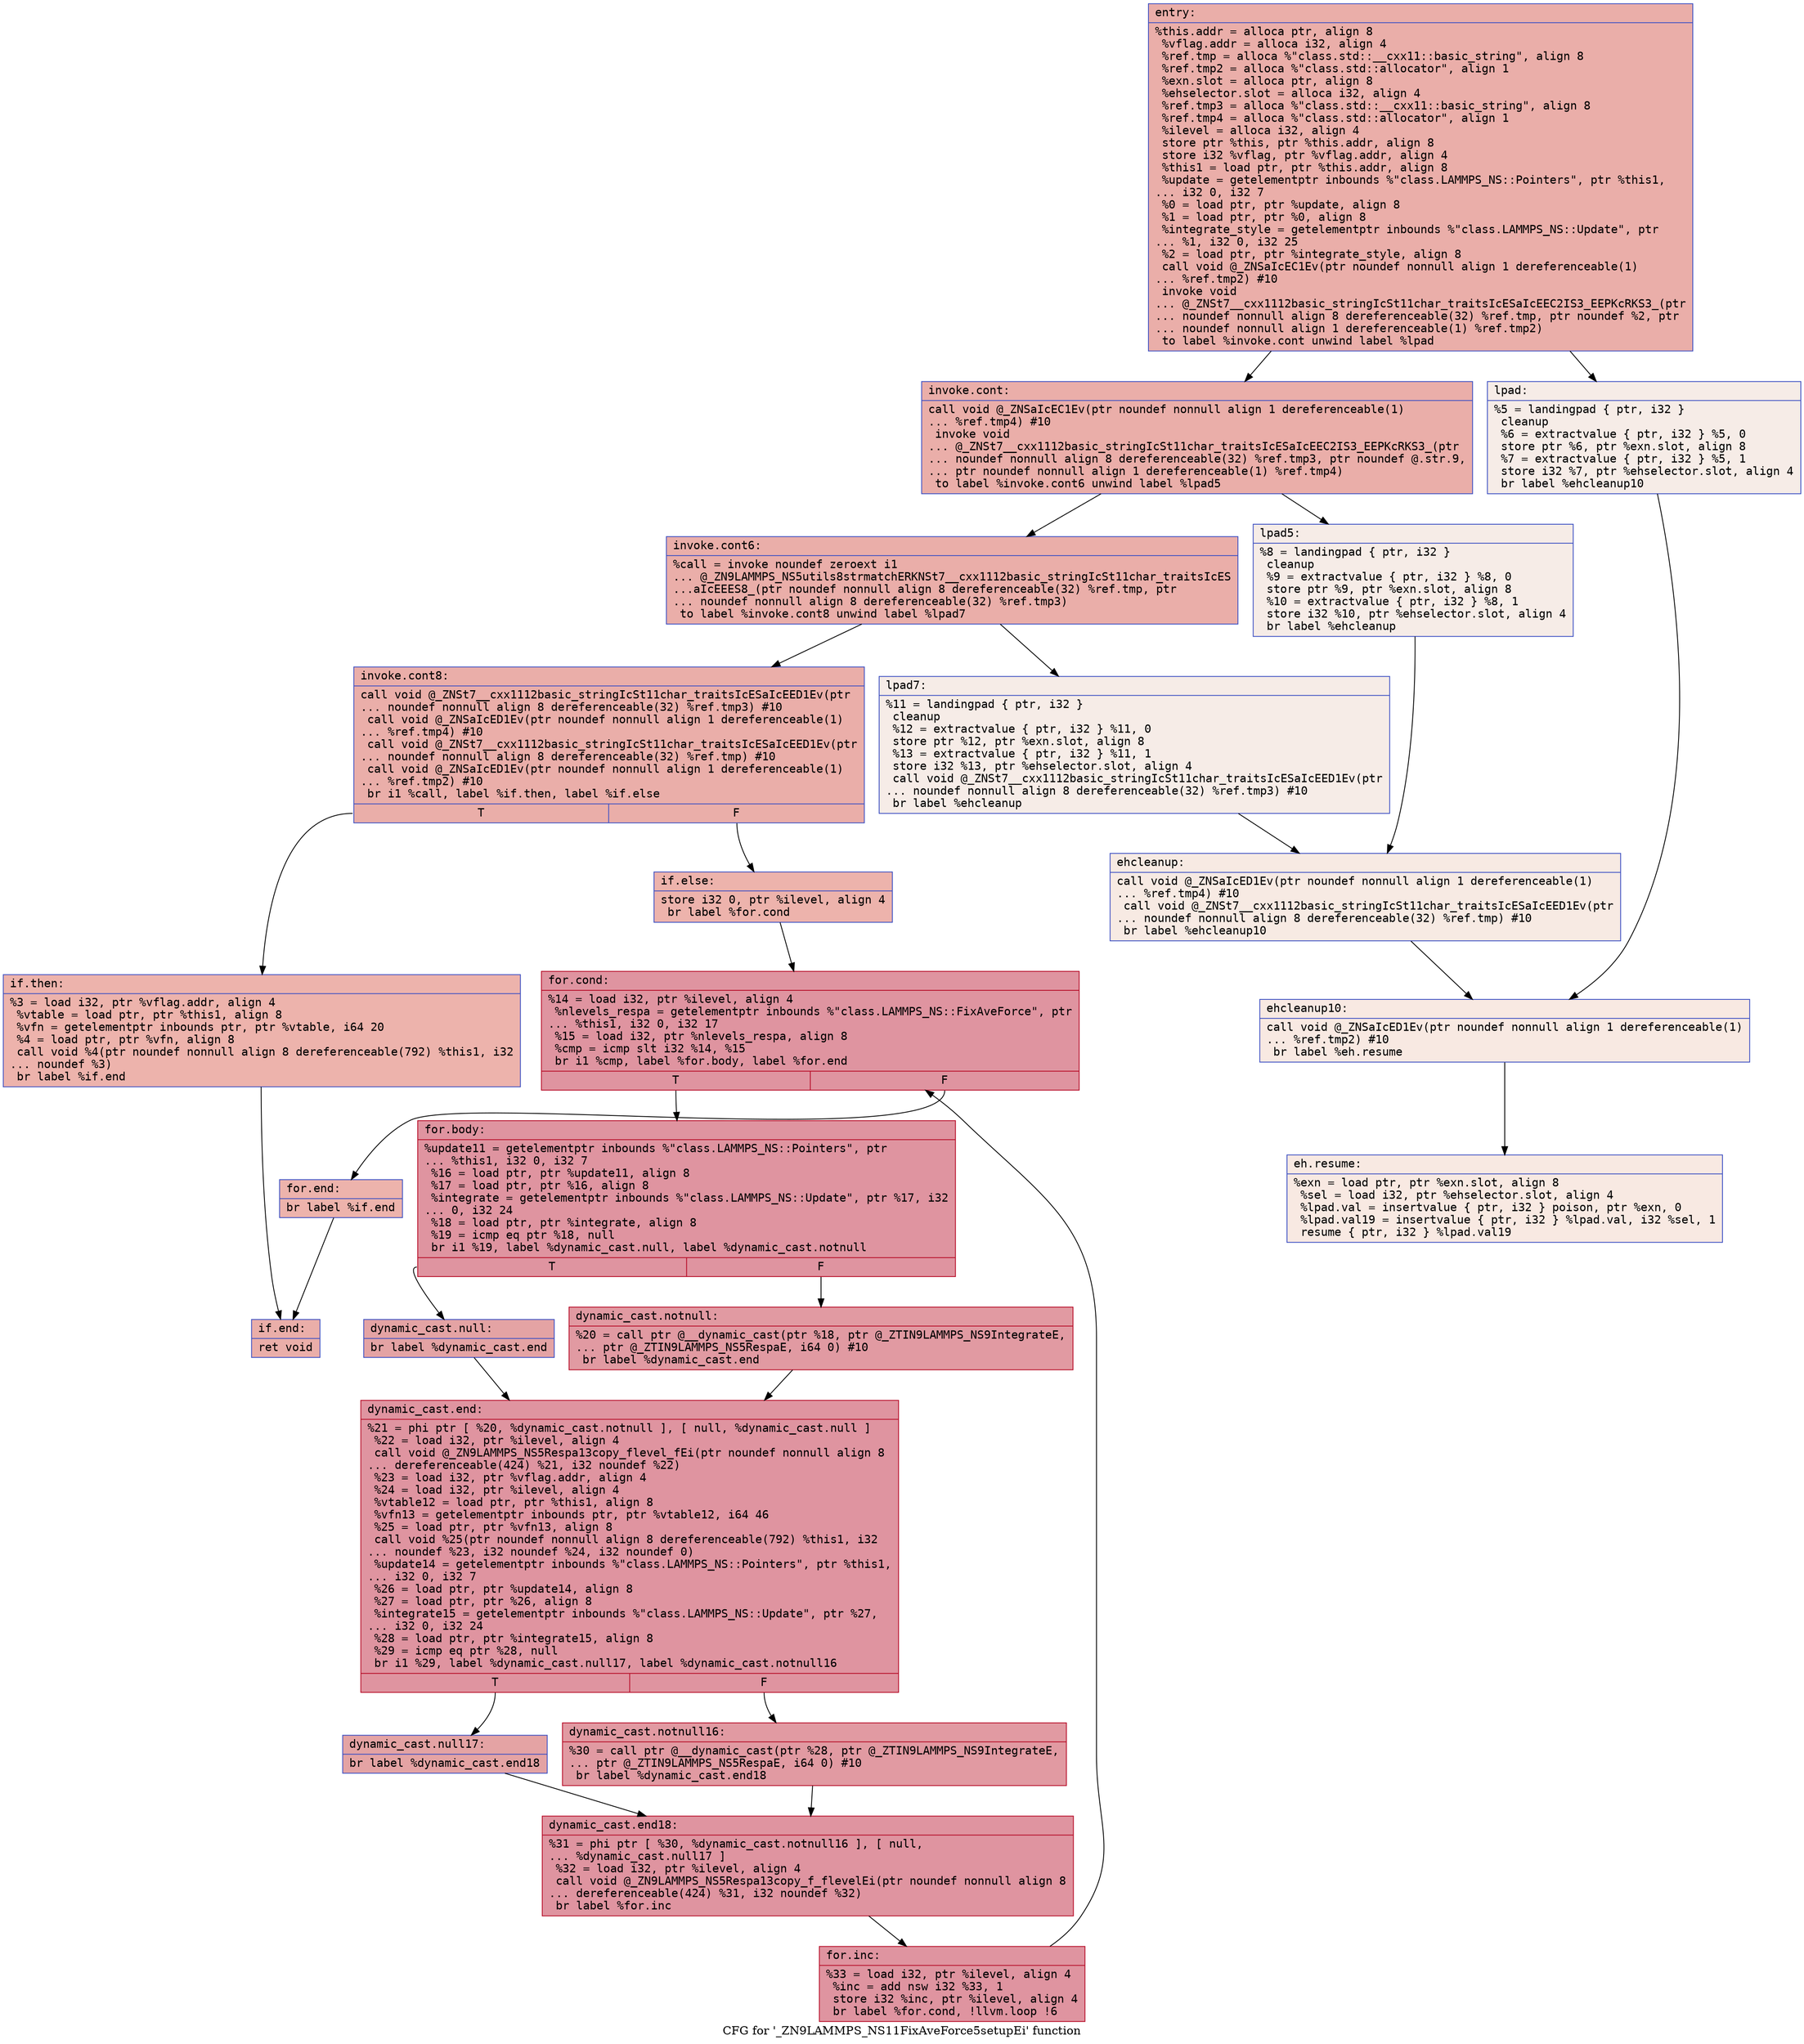 digraph "CFG for '_ZN9LAMMPS_NS11FixAveForce5setupEi' function" {
	label="CFG for '_ZN9LAMMPS_NS11FixAveForce5setupEi' function";

	Node0x55ab5928b5b0 [shape=record,color="#3d50c3ff", style=filled, fillcolor="#d0473d70" fontname="Courier",label="{entry:\l|  %this.addr = alloca ptr, align 8\l  %vflag.addr = alloca i32, align 4\l  %ref.tmp = alloca %\"class.std::__cxx11::basic_string\", align 8\l  %ref.tmp2 = alloca %\"class.std::allocator\", align 1\l  %exn.slot = alloca ptr, align 8\l  %ehselector.slot = alloca i32, align 4\l  %ref.tmp3 = alloca %\"class.std::__cxx11::basic_string\", align 8\l  %ref.tmp4 = alloca %\"class.std::allocator\", align 1\l  %ilevel = alloca i32, align 4\l  store ptr %this, ptr %this.addr, align 8\l  store i32 %vflag, ptr %vflag.addr, align 4\l  %this1 = load ptr, ptr %this.addr, align 8\l  %update = getelementptr inbounds %\"class.LAMMPS_NS::Pointers\", ptr %this1,\l... i32 0, i32 7\l  %0 = load ptr, ptr %update, align 8\l  %1 = load ptr, ptr %0, align 8\l  %integrate_style = getelementptr inbounds %\"class.LAMMPS_NS::Update\", ptr\l... %1, i32 0, i32 25\l  %2 = load ptr, ptr %integrate_style, align 8\l  call void @_ZNSaIcEC1Ev(ptr noundef nonnull align 1 dereferenceable(1)\l... %ref.tmp2) #10\l  invoke void\l... @_ZNSt7__cxx1112basic_stringIcSt11char_traitsIcESaIcEEC2IS3_EEPKcRKS3_(ptr\l... noundef nonnull align 8 dereferenceable(32) %ref.tmp, ptr noundef %2, ptr\l... noundef nonnull align 1 dereferenceable(1) %ref.tmp2)\l          to label %invoke.cont unwind label %lpad\l}"];
	Node0x55ab5928b5b0 -> Node0x55ab59296f00[tooltip="entry -> invoke.cont\nProbability 100.00%" ];
	Node0x55ab5928b5b0 -> Node0x55ab59296f50[tooltip="entry -> lpad\nProbability 0.00%" ];
	Node0x55ab59296f00 [shape=record,color="#3d50c3ff", style=filled, fillcolor="#d0473d70" fontname="Courier",label="{invoke.cont:\l|  call void @_ZNSaIcEC1Ev(ptr noundef nonnull align 1 dereferenceable(1)\l... %ref.tmp4) #10\l  invoke void\l... @_ZNSt7__cxx1112basic_stringIcSt11char_traitsIcESaIcEEC2IS3_EEPKcRKS3_(ptr\l... noundef nonnull align 8 dereferenceable(32) %ref.tmp3, ptr noundef @.str.9,\l... ptr noundef nonnull align 1 dereferenceable(1) %ref.tmp4)\l          to label %invoke.cont6 unwind label %lpad5\l}"];
	Node0x55ab59296f00 -> Node0x55ab59297270[tooltip="invoke.cont -> invoke.cont6\nProbability 100.00%" ];
	Node0x55ab59296f00 -> Node0x55ab592972c0[tooltip="invoke.cont -> lpad5\nProbability 0.00%" ];
	Node0x55ab59297270 [shape=record,color="#3d50c3ff", style=filled, fillcolor="#d0473d70" fontname="Courier",label="{invoke.cont6:\l|  %call = invoke noundef zeroext i1\l... @_ZN9LAMMPS_NS5utils8strmatchERKNSt7__cxx1112basic_stringIcSt11char_traitsIcES\l...aIcEEES8_(ptr noundef nonnull align 8 dereferenceable(32) %ref.tmp, ptr\l... noundef nonnull align 8 dereferenceable(32) %ref.tmp3)\l          to label %invoke.cont8 unwind label %lpad7\l}"];
	Node0x55ab59297270 -> Node0x55ab59297220[tooltip="invoke.cont6 -> invoke.cont8\nProbability 100.00%" ];
	Node0x55ab59297270 -> Node0x55ab592974f0[tooltip="invoke.cont6 -> lpad7\nProbability 0.00%" ];
	Node0x55ab59297220 [shape=record,color="#3d50c3ff", style=filled, fillcolor="#d0473d70" fontname="Courier",label="{invoke.cont8:\l|  call void @_ZNSt7__cxx1112basic_stringIcSt11char_traitsIcESaIcEED1Ev(ptr\l... noundef nonnull align 8 dereferenceable(32) %ref.tmp3) #10\l  call void @_ZNSaIcED1Ev(ptr noundef nonnull align 1 dereferenceable(1)\l... %ref.tmp4) #10\l  call void @_ZNSt7__cxx1112basic_stringIcSt11char_traitsIcESaIcEED1Ev(ptr\l... noundef nonnull align 8 dereferenceable(32) %ref.tmp) #10\l  call void @_ZNSaIcED1Ev(ptr noundef nonnull align 1 dereferenceable(1)\l... %ref.tmp2) #10\l  br i1 %call, label %if.then, label %if.else\l|{<s0>T|<s1>F}}"];
	Node0x55ab59297220:s0 -> Node0x55ab59297b50[tooltip="invoke.cont8 -> if.then\nProbability 50.00%" ];
	Node0x55ab59297220:s1 -> Node0x55ab59297ba0[tooltip="invoke.cont8 -> if.else\nProbability 50.00%" ];
	Node0x55ab59297b50 [shape=record,color="#3d50c3ff", style=filled, fillcolor="#d6524470" fontname="Courier",label="{if.then:\l|  %3 = load i32, ptr %vflag.addr, align 4\l  %vtable = load ptr, ptr %this1, align 8\l  %vfn = getelementptr inbounds ptr, ptr %vtable, i64 20\l  %4 = load ptr, ptr %vfn, align 8\l  call void %4(ptr noundef nonnull align 8 dereferenceable(792) %this1, i32\l... noundef %3)\l  br label %if.end\l}"];
	Node0x55ab59297b50 -> Node0x55ab59298230[tooltip="if.then -> if.end\nProbability 100.00%" ];
	Node0x55ab59296f50 [shape=record,color="#3d50c3ff", style=filled, fillcolor="#ead5c970" fontname="Courier",label="{lpad:\l|  %5 = landingpad \{ ptr, i32 \}\l          cleanup\l  %6 = extractvalue \{ ptr, i32 \} %5, 0\l  store ptr %6, ptr %exn.slot, align 8\l  %7 = extractvalue \{ ptr, i32 \} %5, 1\l  store i32 %7, ptr %ehselector.slot, align 4\l  br label %ehcleanup10\l}"];
	Node0x55ab59296f50 -> Node0x55ab59298570[tooltip="lpad -> ehcleanup10\nProbability 100.00%" ];
	Node0x55ab592972c0 [shape=record,color="#3d50c3ff", style=filled, fillcolor="#ead5c970" fontname="Courier",label="{lpad5:\l|  %8 = landingpad \{ ptr, i32 \}\l          cleanup\l  %9 = extractvalue \{ ptr, i32 \} %8, 0\l  store ptr %9, ptr %exn.slot, align 8\l  %10 = extractvalue \{ ptr, i32 \} %8, 1\l  store i32 %10, ptr %ehselector.slot, align 4\l  br label %ehcleanup\l}"];
	Node0x55ab592972c0 -> Node0x55ab592988e0[tooltip="lpad5 -> ehcleanup\nProbability 100.00%" ];
	Node0x55ab592974f0 [shape=record,color="#3d50c3ff", style=filled, fillcolor="#ead5c970" fontname="Courier",label="{lpad7:\l|  %11 = landingpad \{ ptr, i32 \}\l          cleanup\l  %12 = extractvalue \{ ptr, i32 \} %11, 0\l  store ptr %12, ptr %exn.slot, align 8\l  %13 = extractvalue \{ ptr, i32 \} %11, 1\l  store i32 %13, ptr %ehselector.slot, align 4\l  call void @_ZNSt7__cxx1112basic_stringIcSt11char_traitsIcESaIcEED1Ev(ptr\l... noundef nonnull align 8 dereferenceable(32) %ref.tmp3) #10\l  br label %ehcleanup\l}"];
	Node0x55ab592974f0 -> Node0x55ab592988e0[tooltip="lpad7 -> ehcleanup\nProbability 100.00%" ];
	Node0x55ab592988e0 [shape=record,color="#3d50c3ff", style=filled, fillcolor="#eed0c070" fontname="Courier",label="{ehcleanup:\l|  call void @_ZNSaIcED1Ev(ptr noundef nonnull align 1 dereferenceable(1)\l... %ref.tmp4) #10\l  call void @_ZNSt7__cxx1112basic_stringIcSt11char_traitsIcESaIcEED1Ev(ptr\l... noundef nonnull align 8 dereferenceable(32) %ref.tmp) #10\l  br label %ehcleanup10\l}"];
	Node0x55ab592988e0 -> Node0x55ab59298570[tooltip="ehcleanup -> ehcleanup10\nProbability 100.00%" ];
	Node0x55ab59298570 [shape=record,color="#3d50c3ff", style=filled, fillcolor="#efcebd70" fontname="Courier",label="{ehcleanup10:\l|  call void @_ZNSaIcED1Ev(ptr noundef nonnull align 1 dereferenceable(1)\l... %ref.tmp2) #10\l  br label %eh.resume\l}"];
	Node0x55ab59298570 -> Node0x55ab592991f0[tooltip="ehcleanup10 -> eh.resume\nProbability 100.00%" ];
	Node0x55ab59297ba0 [shape=record,color="#3d50c3ff", style=filled, fillcolor="#d6524470" fontname="Courier",label="{if.else:\l|  store i32 0, ptr %ilevel, align 4\l  br label %for.cond\l}"];
	Node0x55ab59297ba0 -> Node0x55ab59299350[tooltip="if.else -> for.cond\nProbability 100.00%" ];
	Node0x55ab59299350 [shape=record,color="#b70d28ff", style=filled, fillcolor="#b70d2870" fontname="Courier",label="{for.cond:\l|  %14 = load i32, ptr %ilevel, align 4\l  %nlevels_respa = getelementptr inbounds %\"class.LAMMPS_NS::FixAveForce\", ptr\l... %this1, i32 0, i32 17\l  %15 = load i32, ptr %nlevels_respa, align 8\l  %cmp = icmp slt i32 %14, %15\l  br i1 %cmp, label %for.body, label %for.end\l|{<s0>T|<s1>F}}"];
	Node0x55ab59299350:s0 -> Node0x55ab592996c0[tooltip="for.cond -> for.body\nProbability 96.88%" ];
	Node0x55ab59299350:s1 -> Node0x55ab59299740[tooltip="for.cond -> for.end\nProbability 3.12%" ];
	Node0x55ab592996c0 [shape=record,color="#b70d28ff", style=filled, fillcolor="#b70d2870" fontname="Courier",label="{for.body:\l|  %update11 = getelementptr inbounds %\"class.LAMMPS_NS::Pointers\", ptr\l... %this1, i32 0, i32 7\l  %16 = load ptr, ptr %update11, align 8\l  %17 = load ptr, ptr %16, align 8\l  %integrate = getelementptr inbounds %\"class.LAMMPS_NS::Update\", ptr %17, i32\l... 0, i32 24\l  %18 = load ptr, ptr %integrate, align 8\l  %19 = icmp eq ptr %18, null\l  br i1 %19, label %dynamic_cast.null, label %dynamic_cast.notnull\l|{<s0>T|<s1>F}}"];
	Node0x55ab592996c0:s0 -> Node0x55ab59299c80[tooltip="for.body -> dynamic_cast.null\nProbability 37.50%" ];
	Node0x55ab592996c0:s1 -> Node0x55ab59299d20[tooltip="for.body -> dynamic_cast.notnull\nProbability 62.50%" ];
	Node0x55ab59299d20 [shape=record,color="#b70d28ff", style=filled, fillcolor="#bb1b2c70" fontname="Courier",label="{dynamic_cast.notnull:\l|  %20 = call ptr @__dynamic_cast(ptr %18, ptr @_ZTIN9LAMMPS_NS9IntegrateE,\l... ptr @_ZTIN9LAMMPS_NS5RespaE, i64 0) #10\l  br label %dynamic_cast.end\l}"];
	Node0x55ab59299d20 -> Node0x55ab5929a0c0[tooltip="dynamic_cast.notnull -> dynamic_cast.end\nProbability 100.00%" ];
	Node0x55ab59299c80 [shape=record,color="#3d50c3ff", style=filled, fillcolor="#c32e3170" fontname="Courier",label="{dynamic_cast.null:\l|  br label %dynamic_cast.end\l}"];
	Node0x55ab59299c80 -> Node0x55ab5929a0c0[tooltip="dynamic_cast.null -> dynamic_cast.end\nProbability 100.00%" ];
	Node0x55ab5929a0c0 [shape=record,color="#b70d28ff", style=filled, fillcolor="#b70d2870" fontname="Courier",label="{dynamic_cast.end:\l|  %21 = phi ptr [ %20, %dynamic_cast.notnull ], [ null, %dynamic_cast.null ]\l  %22 = load i32, ptr %ilevel, align 4\l  call void @_ZN9LAMMPS_NS5Respa13copy_flevel_fEi(ptr noundef nonnull align 8\l... dereferenceable(424) %21, i32 noundef %22)\l  %23 = load i32, ptr %vflag.addr, align 4\l  %24 = load i32, ptr %ilevel, align 4\l  %vtable12 = load ptr, ptr %this1, align 8\l  %vfn13 = getelementptr inbounds ptr, ptr %vtable12, i64 46\l  %25 = load ptr, ptr %vfn13, align 8\l  call void %25(ptr noundef nonnull align 8 dereferenceable(792) %this1, i32\l... noundef %23, i32 noundef %24, i32 noundef 0)\l  %update14 = getelementptr inbounds %\"class.LAMMPS_NS::Pointers\", ptr %this1,\l... i32 0, i32 7\l  %26 = load ptr, ptr %update14, align 8\l  %27 = load ptr, ptr %26, align 8\l  %integrate15 = getelementptr inbounds %\"class.LAMMPS_NS::Update\", ptr %27,\l... i32 0, i32 24\l  %28 = load ptr, ptr %integrate15, align 8\l  %29 = icmp eq ptr %28, null\l  br i1 %29, label %dynamic_cast.null17, label %dynamic_cast.notnull16\l|{<s0>T|<s1>F}}"];
	Node0x55ab5929a0c0:s0 -> Node0x55ab5929ad30[tooltip="dynamic_cast.end -> dynamic_cast.null17\nProbability 37.50%" ];
	Node0x55ab5929a0c0:s1 -> Node0x55ab5929ae10[tooltip="dynamic_cast.end -> dynamic_cast.notnull16\nProbability 62.50%" ];
	Node0x55ab5929ae10 [shape=record,color="#b70d28ff", style=filled, fillcolor="#bb1b2c70" fontname="Courier",label="{dynamic_cast.notnull16:\l|  %30 = call ptr @__dynamic_cast(ptr %28, ptr @_ZTIN9LAMMPS_NS9IntegrateE,\l... ptr @_ZTIN9LAMMPS_NS5RespaE, i64 0) #10\l  br label %dynamic_cast.end18\l}"];
	Node0x55ab5929ae10 -> Node0x55ab5929b160[tooltip="dynamic_cast.notnull16 -> dynamic_cast.end18\nProbability 100.00%" ];
	Node0x55ab5929ad30 [shape=record,color="#3d50c3ff", style=filled, fillcolor="#c32e3170" fontname="Courier",label="{dynamic_cast.null17:\l|  br label %dynamic_cast.end18\l}"];
	Node0x55ab5929ad30 -> Node0x55ab5929b160[tooltip="dynamic_cast.null17 -> dynamic_cast.end18\nProbability 100.00%" ];
	Node0x55ab5929b160 [shape=record,color="#b70d28ff", style=filled, fillcolor="#b70d2870" fontname="Courier",label="{dynamic_cast.end18:\l|  %31 = phi ptr [ %30, %dynamic_cast.notnull16 ], [ null,\l... %dynamic_cast.null17 ]\l  %32 = load i32, ptr %ilevel, align 4\l  call void @_ZN9LAMMPS_NS5Respa13copy_f_flevelEi(ptr noundef nonnull align 8\l... dereferenceable(424) %31, i32 noundef %32)\l  br label %for.inc\l}"];
	Node0x55ab5929b160 -> Node0x55ab5929b530[tooltip="dynamic_cast.end18 -> for.inc\nProbability 100.00%" ];
	Node0x55ab5929b530 [shape=record,color="#b70d28ff", style=filled, fillcolor="#b70d2870" fontname="Courier",label="{for.inc:\l|  %33 = load i32, ptr %ilevel, align 4\l  %inc = add nsw i32 %33, 1\l  store i32 %inc, ptr %ilevel, align 4\l  br label %for.cond, !llvm.loop !6\l}"];
	Node0x55ab5929b530 -> Node0x55ab59299350[tooltip="for.inc -> for.cond\nProbability 100.00%" ];
	Node0x55ab59299740 [shape=record,color="#3d50c3ff", style=filled, fillcolor="#d6524470" fontname="Courier",label="{for.end:\l|  br label %if.end\l}"];
	Node0x55ab59299740 -> Node0x55ab59298230[tooltip="for.end -> if.end\nProbability 100.00%" ];
	Node0x55ab59298230 [shape=record,color="#3d50c3ff", style=filled, fillcolor="#d0473d70" fontname="Courier",label="{if.end:\l|  ret void\l}"];
	Node0x55ab592991f0 [shape=record,color="#3d50c3ff", style=filled, fillcolor="#efcebd70" fontname="Courier",label="{eh.resume:\l|  %exn = load ptr, ptr %exn.slot, align 8\l  %sel = load i32, ptr %ehselector.slot, align 4\l  %lpad.val = insertvalue \{ ptr, i32 \} poison, ptr %exn, 0\l  %lpad.val19 = insertvalue \{ ptr, i32 \} %lpad.val, i32 %sel, 1\l  resume \{ ptr, i32 \} %lpad.val19\l}"];
}
